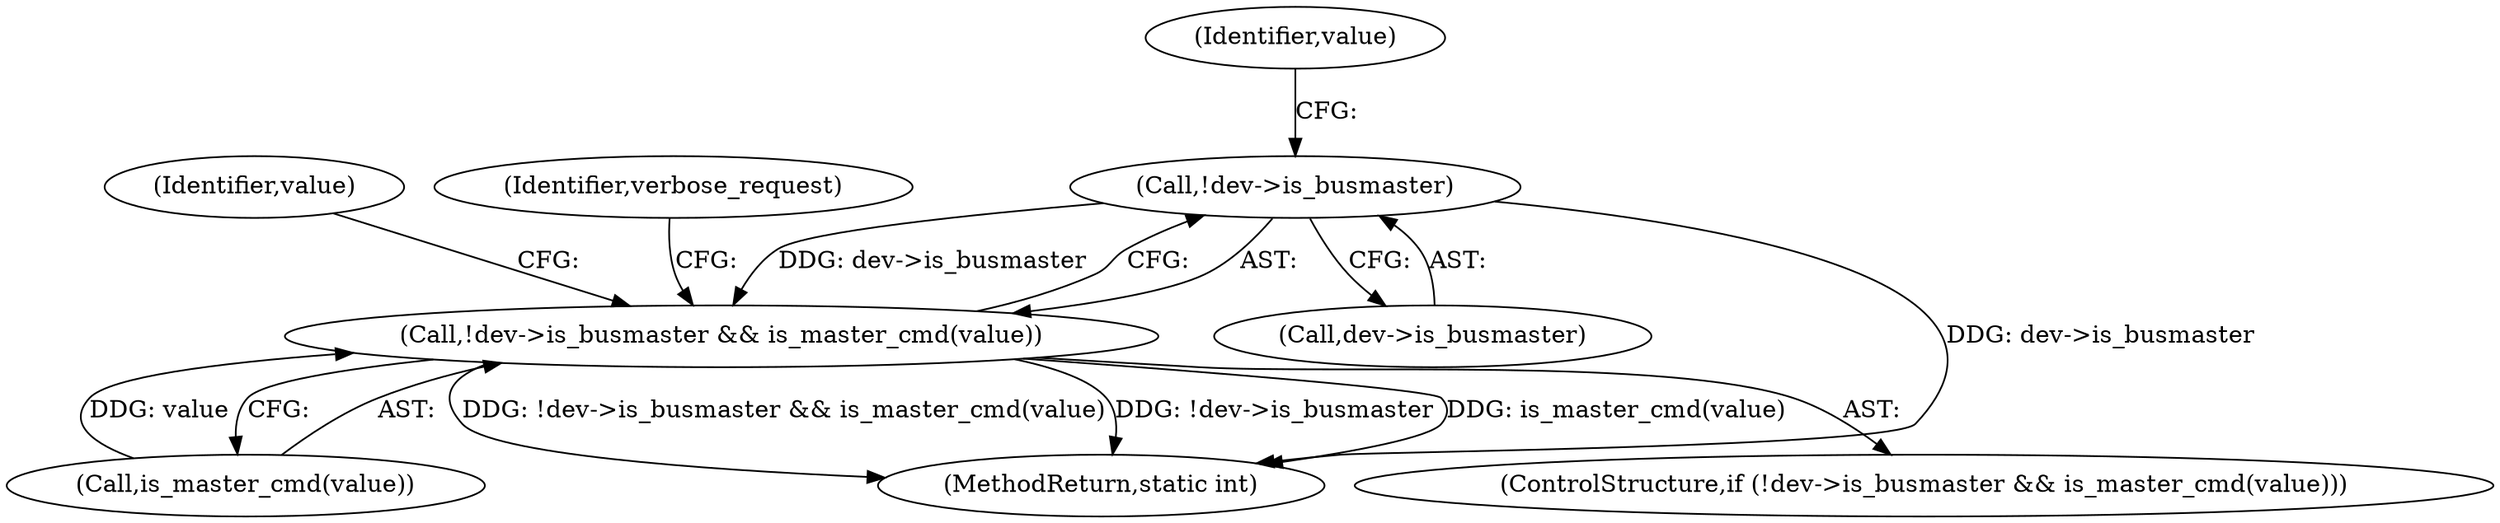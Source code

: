 digraph "0_linux_af6fc858a35b90e89ea7a7ee58e66628c55c776b_0@pointer" {
"1000167" [label="(Call,!dev->is_busmaster)"];
"1000166" [label="(Call,!dev->is_busmaster && is_master_cmd(value))"];
"1000168" [label="(Call,dev->is_busmaster)"];
"1000181" [label="(Identifier,value)"];
"1000171" [label="(Call,is_master_cmd(value))"];
"1000166" [label="(Call,!dev->is_busmaster && is_master_cmd(value))"];
"1000248" [label="(MethodReturn,static int)"];
"1000167" [label="(Call,!dev->is_busmaster)"];
"1000176" [label="(Identifier,verbose_request)"];
"1000165" [label="(ControlStructure,if (!dev->is_busmaster && is_master_cmd(value)))"];
"1000172" [label="(Identifier,value)"];
"1000167" -> "1000166"  [label="AST: "];
"1000167" -> "1000168"  [label="CFG: "];
"1000168" -> "1000167"  [label="AST: "];
"1000172" -> "1000167"  [label="CFG: "];
"1000166" -> "1000167"  [label="CFG: "];
"1000167" -> "1000248"  [label="DDG: dev->is_busmaster"];
"1000167" -> "1000166"  [label="DDG: dev->is_busmaster"];
"1000166" -> "1000165"  [label="AST: "];
"1000166" -> "1000171"  [label="CFG: "];
"1000171" -> "1000166"  [label="AST: "];
"1000176" -> "1000166"  [label="CFG: "];
"1000181" -> "1000166"  [label="CFG: "];
"1000166" -> "1000248"  [label="DDG: !dev->is_busmaster && is_master_cmd(value)"];
"1000166" -> "1000248"  [label="DDG: !dev->is_busmaster"];
"1000166" -> "1000248"  [label="DDG: is_master_cmd(value)"];
"1000171" -> "1000166"  [label="DDG: value"];
}
